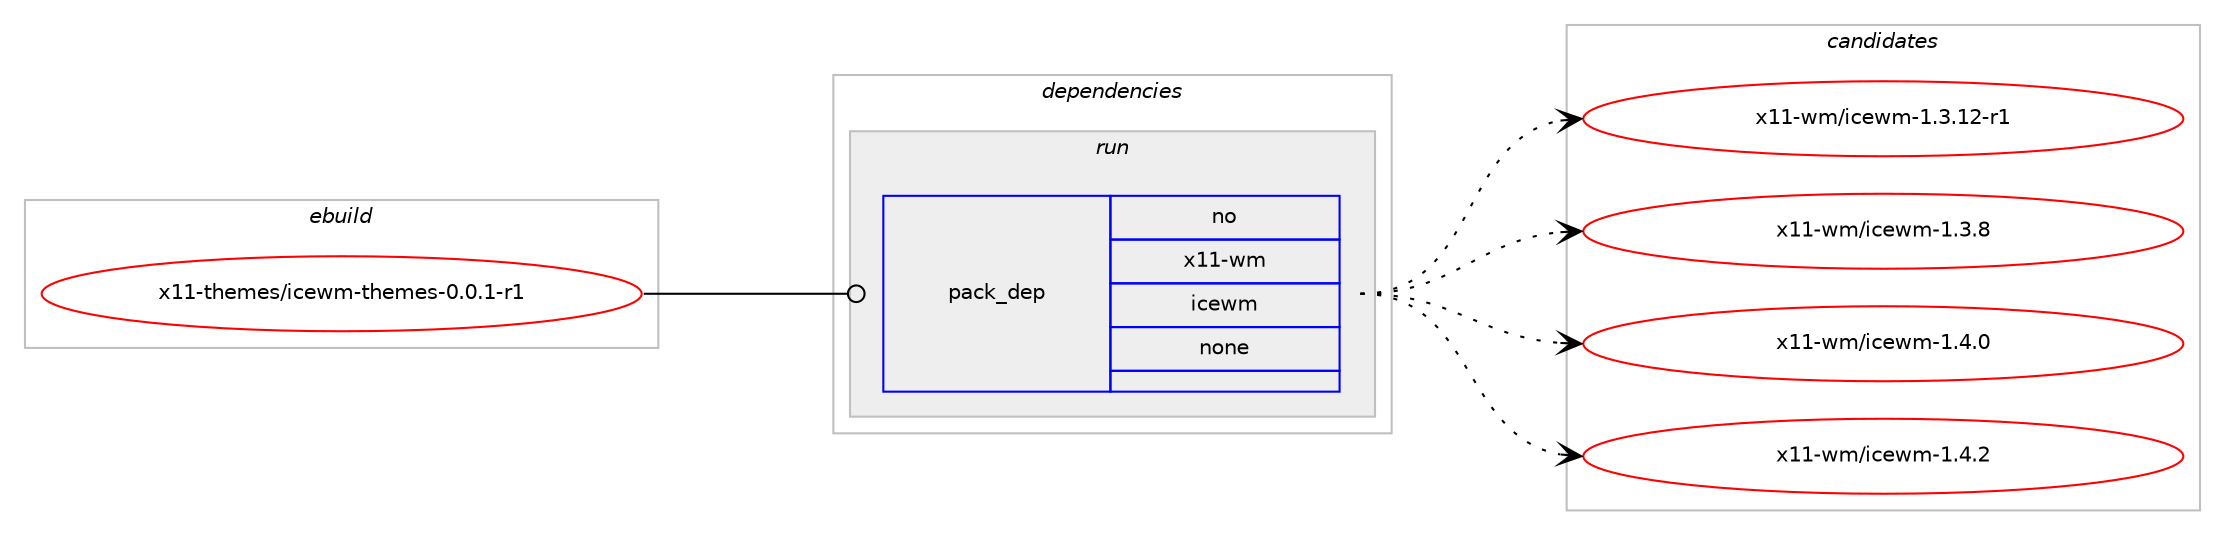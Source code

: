 digraph prolog {

# *************
# Graph options
# *************

newrank=true;
concentrate=true;
compound=true;
graph [rankdir=LR,fontname=Helvetica,fontsize=10,ranksep=1.5];#, ranksep=2.5, nodesep=0.2];
edge  [arrowhead=vee];
node  [fontname=Helvetica,fontsize=10];

# **********
# The ebuild
# **********

subgraph cluster_leftcol {
color=gray;
rank=same;
label=<<i>ebuild</i>>;
id [label="x11-themes/icewm-themes-0.0.1-r1", color=red, width=4, href="../x11-themes/icewm-themes-0.0.1-r1.svg"];
}

# ****************
# The dependencies
# ****************

subgraph cluster_midcol {
color=gray;
label=<<i>dependencies</i>>;
subgraph cluster_compile {
fillcolor="#eeeeee";
style=filled;
label=<<i>compile</i>>;
}
subgraph cluster_compileandrun {
fillcolor="#eeeeee";
style=filled;
label=<<i>compile and run</i>>;
}
subgraph cluster_run {
fillcolor="#eeeeee";
style=filled;
label=<<i>run</i>>;
subgraph pack396226 {
dependency530160 [label=<<TABLE BORDER="0" CELLBORDER="1" CELLSPACING="0" CELLPADDING="4" WIDTH="220"><TR><TD ROWSPAN="6" CELLPADDING="30">pack_dep</TD></TR><TR><TD WIDTH="110">no</TD></TR><TR><TD>x11-wm</TD></TR><TR><TD>icewm</TD></TR><TR><TD>none</TD></TR><TR><TD></TD></TR></TABLE>>, shape=none, color=blue];
}
id:e -> dependency530160:w [weight=20,style="solid",arrowhead="odot"];
}
}

# **************
# The candidates
# **************

subgraph cluster_choices {
rank=same;
color=gray;
label=<<i>candidates</i>>;

subgraph choice396226 {
color=black;
nodesep=1;
choice1204949451191094710599101119109454946514649504511449 [label="x11-wm/icewm-1.3.12-r1", color=red, width=4,href="../x11-wm/icewm-1.3.12-r1.svg"];
choice1204949451191094710599101119109454946514656 [label="x11-wm/icewm-1.3.8", color=red, width=4,href="../x11-wm/icewm-1.3.8.svg"];
choice1204949451191094710599101119109454946524648 [label="x11-wm/icewm-1.4.0", color=red, width=4,href="../x11-wm/icewm-1.4.0.svg"];
choice1204949451191094710599101119109454946524650 [label="x11-wm/icewm-1.4.2", color=red, width=4,href="../x11-wm/icewm-1.4.2.svg"];
dependency530160:e -> choice1204949451191094710599101119109454946514649504511449:w [style=dotted,weight="100"];
dependency530160:e -> choice1204949451191094710599101119109454946514656:w [style=dotted,weight="100"];
dependency530160:e -> choice1204949451191094710599101119109454946524648:w [style=dotted,weight="100"];
dependency530160:e -> choice1204949451191094710599101119109454946524650:w [style=dotted,weight="100"];
}
}

}
